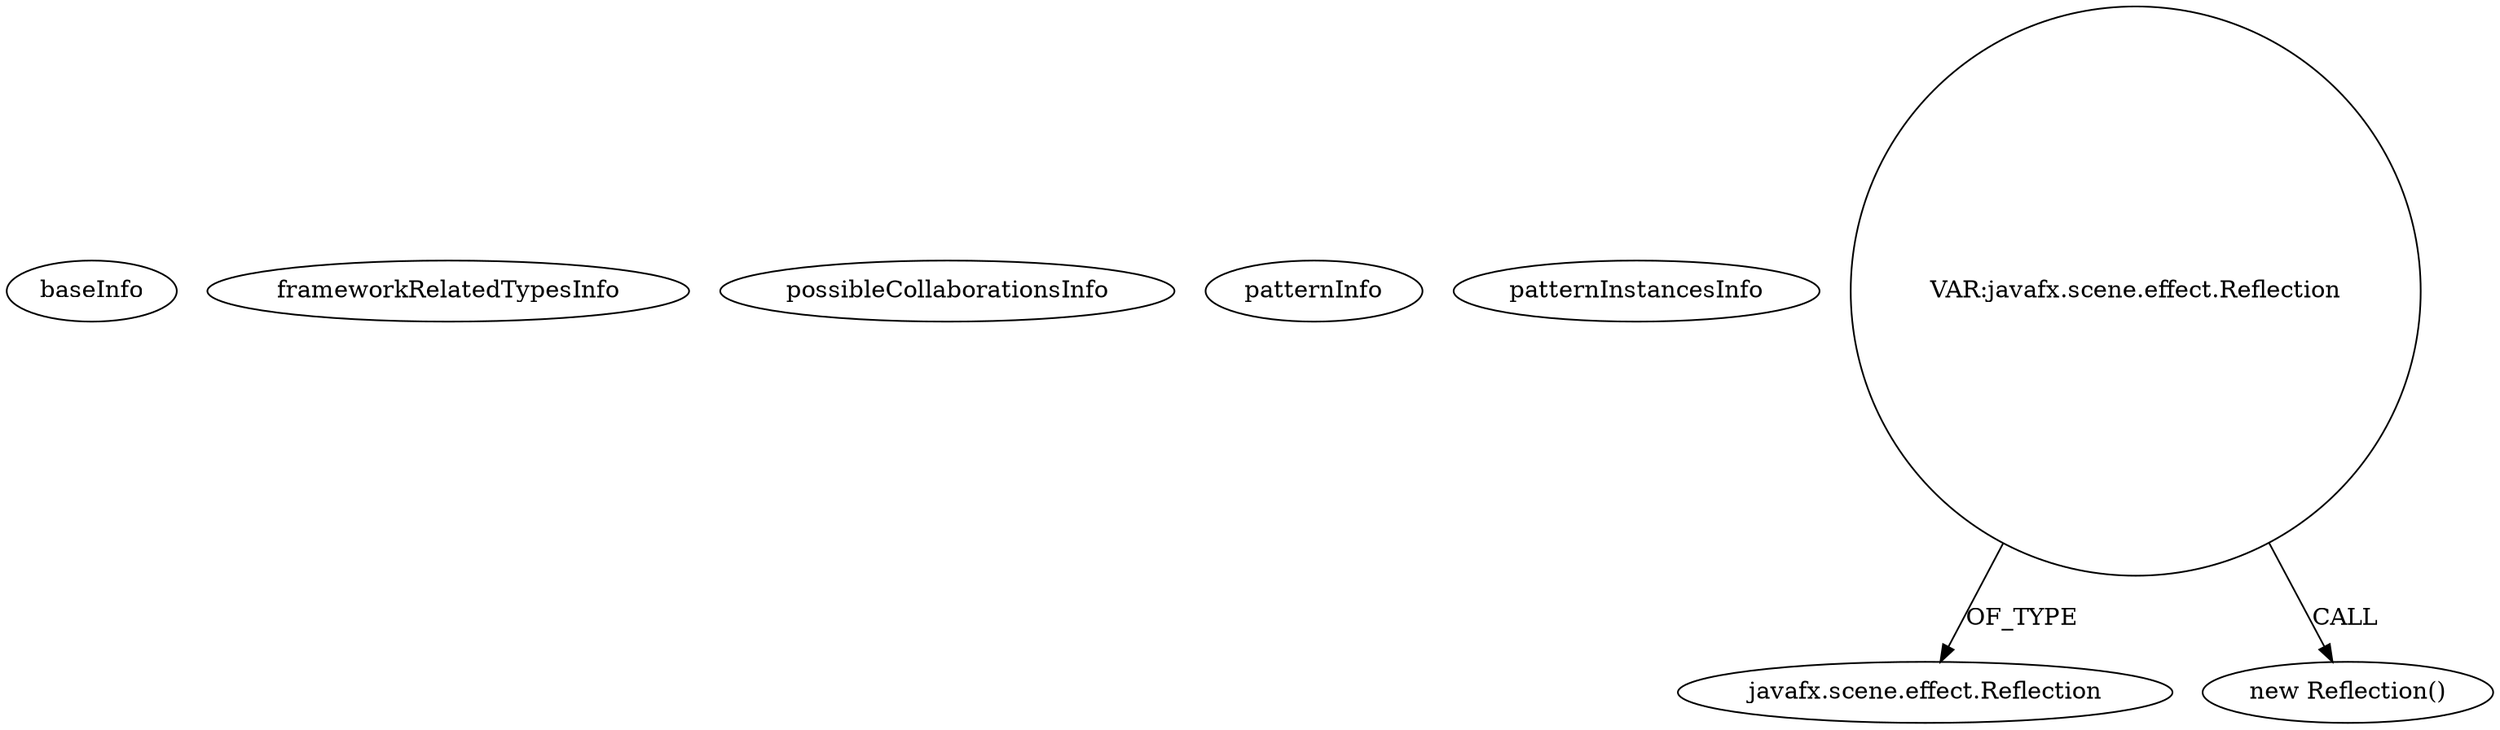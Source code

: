 digraph {
baseInfo[graphId=4597,category="pattern",isAnonymous=false,possibleRelation=false]
frameworkRelatedTypesInfo[]
possibleCollaborationsInfo[]
patternInfo[frequency=2.0,patternRootClient=null]
patternInstancesInfo[0="guigarage-mastering-javafx-controls~/guigarage-mastering-javafx-controls/mastering-javafx-controls-master/src/main/java/com/guigarage/chapter10/EffectsDemo.java~EffectsDemo~2841",1="RomeoGolf-BC~/RomeoGolf-BC/BC-master/src/romeogolf/bc/MainController.java~MainController~1142"]
12[label="javafx.scene.effect.Reflection",vertexType="FRAMEWORK_CLASS_TYPE",isFrameworkType=false]
11[label="VAR:javafx.scene.effect.Reflection",vertexType="VARIABLE_EXPRESION",isFrameworkType=false,shape=circle]
10[label="new Reflection()",vertexType="CONSTRUCTOR_CALL",isFrameworkType=false]
11->12[label="OF_TYPE"]
11->10[label="CALL"]
}
